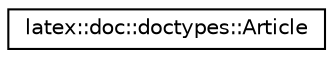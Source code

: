 digraph G
{
  edge [fontname="Helvetica",fontsize="10",labelfontname="Helvetica",labelfontsize="10"];
  node [fontname="Helvetica",fontsize="10",shape=record];
  rankdir="LR";
  Node1 [label="latex::doc::doctypes::Article",height=0.2,width=0.4,color="black", fillcolor="white", style="filled",URL="$classlatex_1_1doc_1_1doctypes_1_1Article.html"];
}
